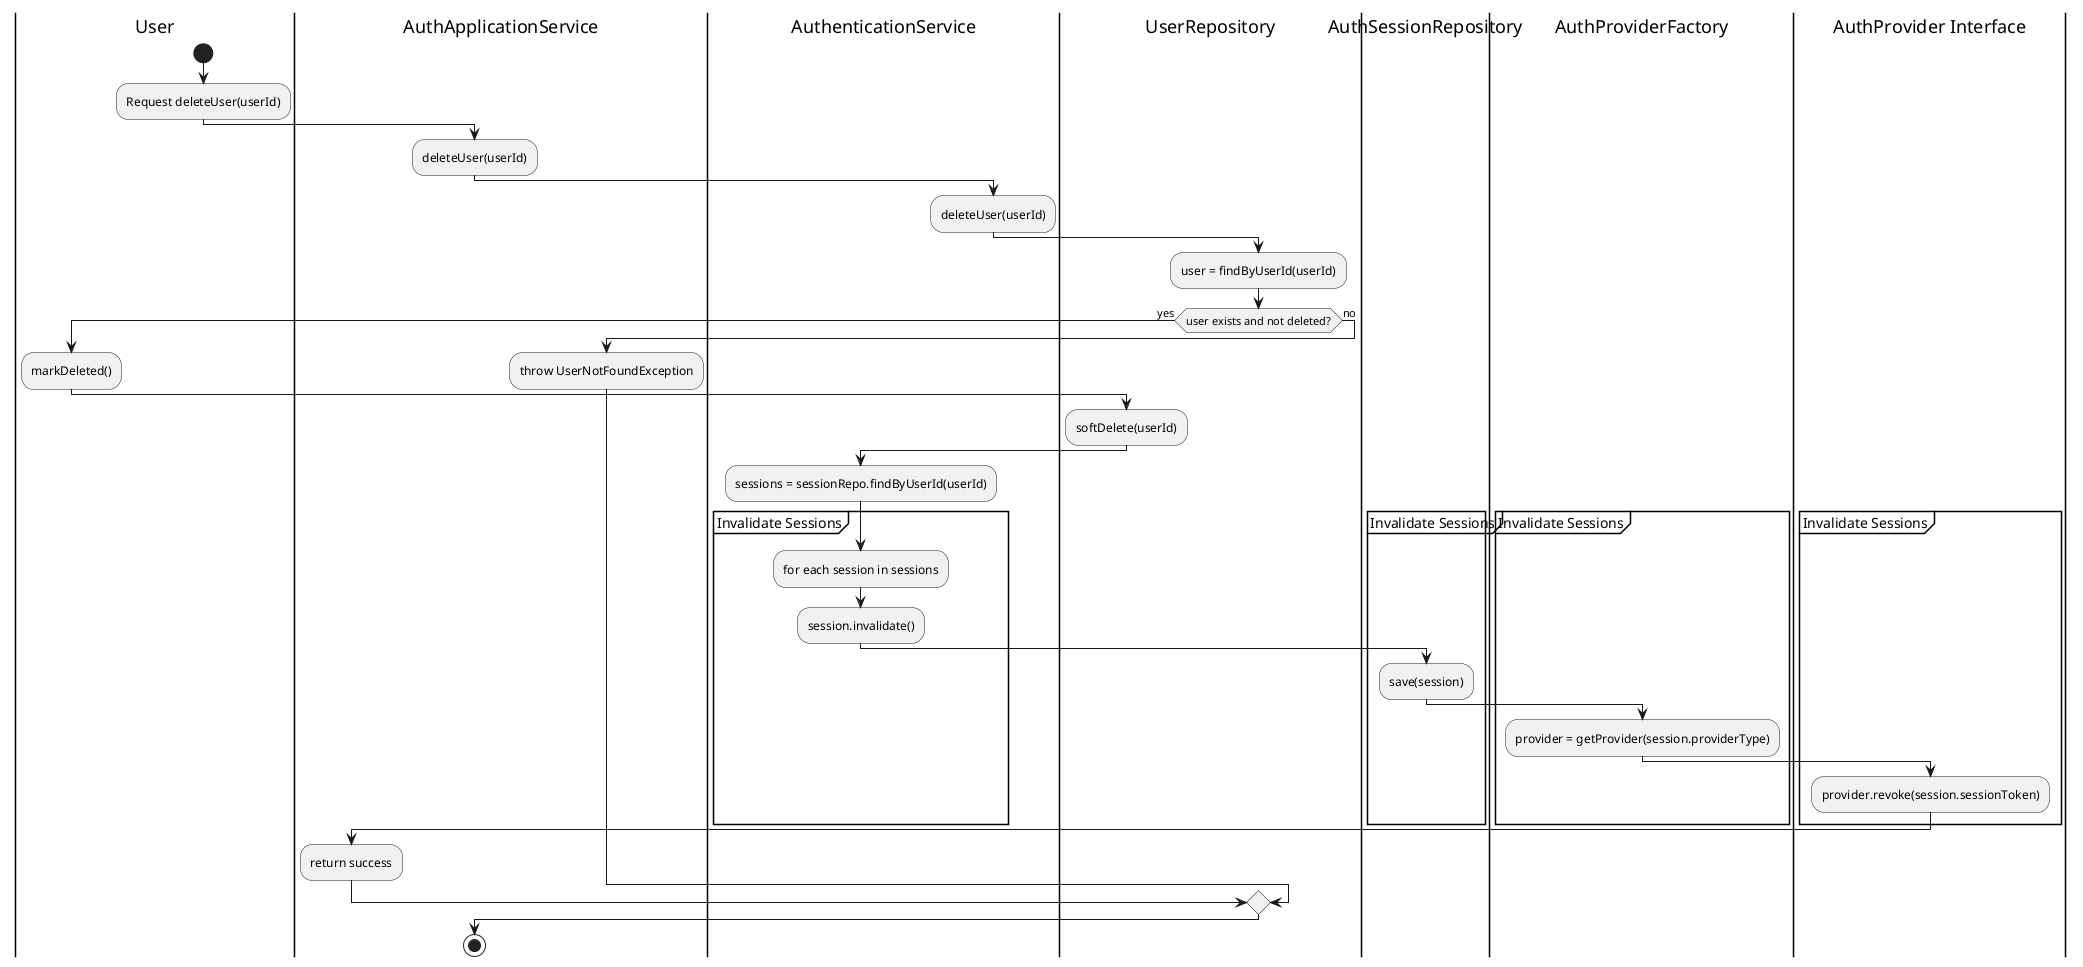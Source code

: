 @startuml ExtendedAuthenticationDeleteUserFlow
|User|
start
:Request deleteUser(userId);
|AuthApplicationService|
:deleteUser(userId);
|AuthenticationService|
:deleteUser(userId);
|UserRepository|
:user = findByUserId(userId);
if (user exists and not deleted?) then (yes)
  |User|
  :markDeleted();
  |UserRepository|
  :softDelete(userId);
  |AuthenticationService|
  :sessions = sessionRepo.findByUserId(userId);
  partition "Invalidate Sessions" {
    :for each session in sessions;
    |AuthenticationService|
    :session.invalidate();
    |AuthSessionRepository|
    :save(session);
    |AuthProviderFactory|
    :provider = getProvider(session.providerType);
    |AuthProvider Interface|
    :provider.revoke(session.sessionToken);
  }
  |AuthApplicationService|
  :return success;
else (no)
  |AuthApplicationService|
  :throw UserNotFoundException;
endif
stop
@enduml
